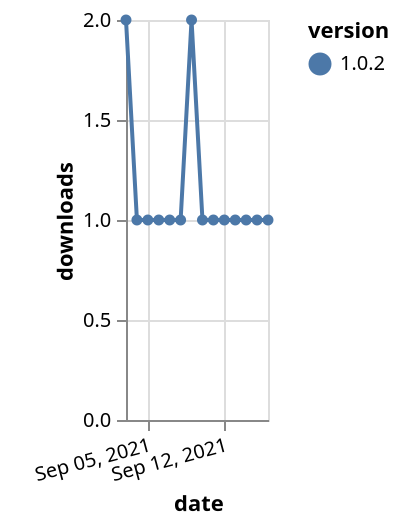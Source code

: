 {"$schema": "https://vega.github.io/schema/vega-lite/v5.json", "description": "A simple bar chart with embedded data.", "data": {"values": [{"date": "2021-09-03", "total": 115, "delta": 2, "version": "1.0.2"}, {"date": "2021-09-04", "total": 116, "delta": 1, "version": "1.0.2"}, {"date": "2021-09-05", "total": 117, "delta": 1, "version": "1.0.2"}, {"date": "2021-09-06", "total": 118, "delta": 1, "version": "1.0.2"}, {"date": "2021-09-07", "total": 119, "delta": 1, "version": "1.0.2"}, {"date": "2021-09-08", "total": 120, "delta": 1, "version": "1.0.2"}, {"date": "2021-09-09", "total": 122, "delta": 2, "version": "1.0.2"}, {"date": "2021-09-10", "total": 123, "delta": 1, "version": "1.0.2"}, {"date": "2021-09-11", "total": 124, "delta": 1, "version": "1.0.2"}, {"date": "2021-09-12", "total": 125, "delta": 1, "version": "1.0.2"}, {"date": "2021-09-13", "total": 126, "delta": 1, "version": "1.0.2"}, {"date": "2021-09-14", "total": 127, "delta": 1, "version": "1.0.2"}, {"date": "2021-09-15", "total": 128, "delta": 1, "version": "1.0.2"}, {"date": "2021-09-16", "total": 129, "delta": 1, "version": "1.0.2"}]}, "width": "container", "mark": {"type": "line", "point": {"filled": true}}, "encoding": {"x": {"field": "date", "type": "temporal", "timeUnit": "yearmonthdate", "title": "date", "axis": {"labelAngle": -15}}, "y": {"field": "delta", "type": "quantitative", "title": "downloads"}, "color": {"field": "version", "type": "nominal"}, "tooltip": {"field": "delta"}}}